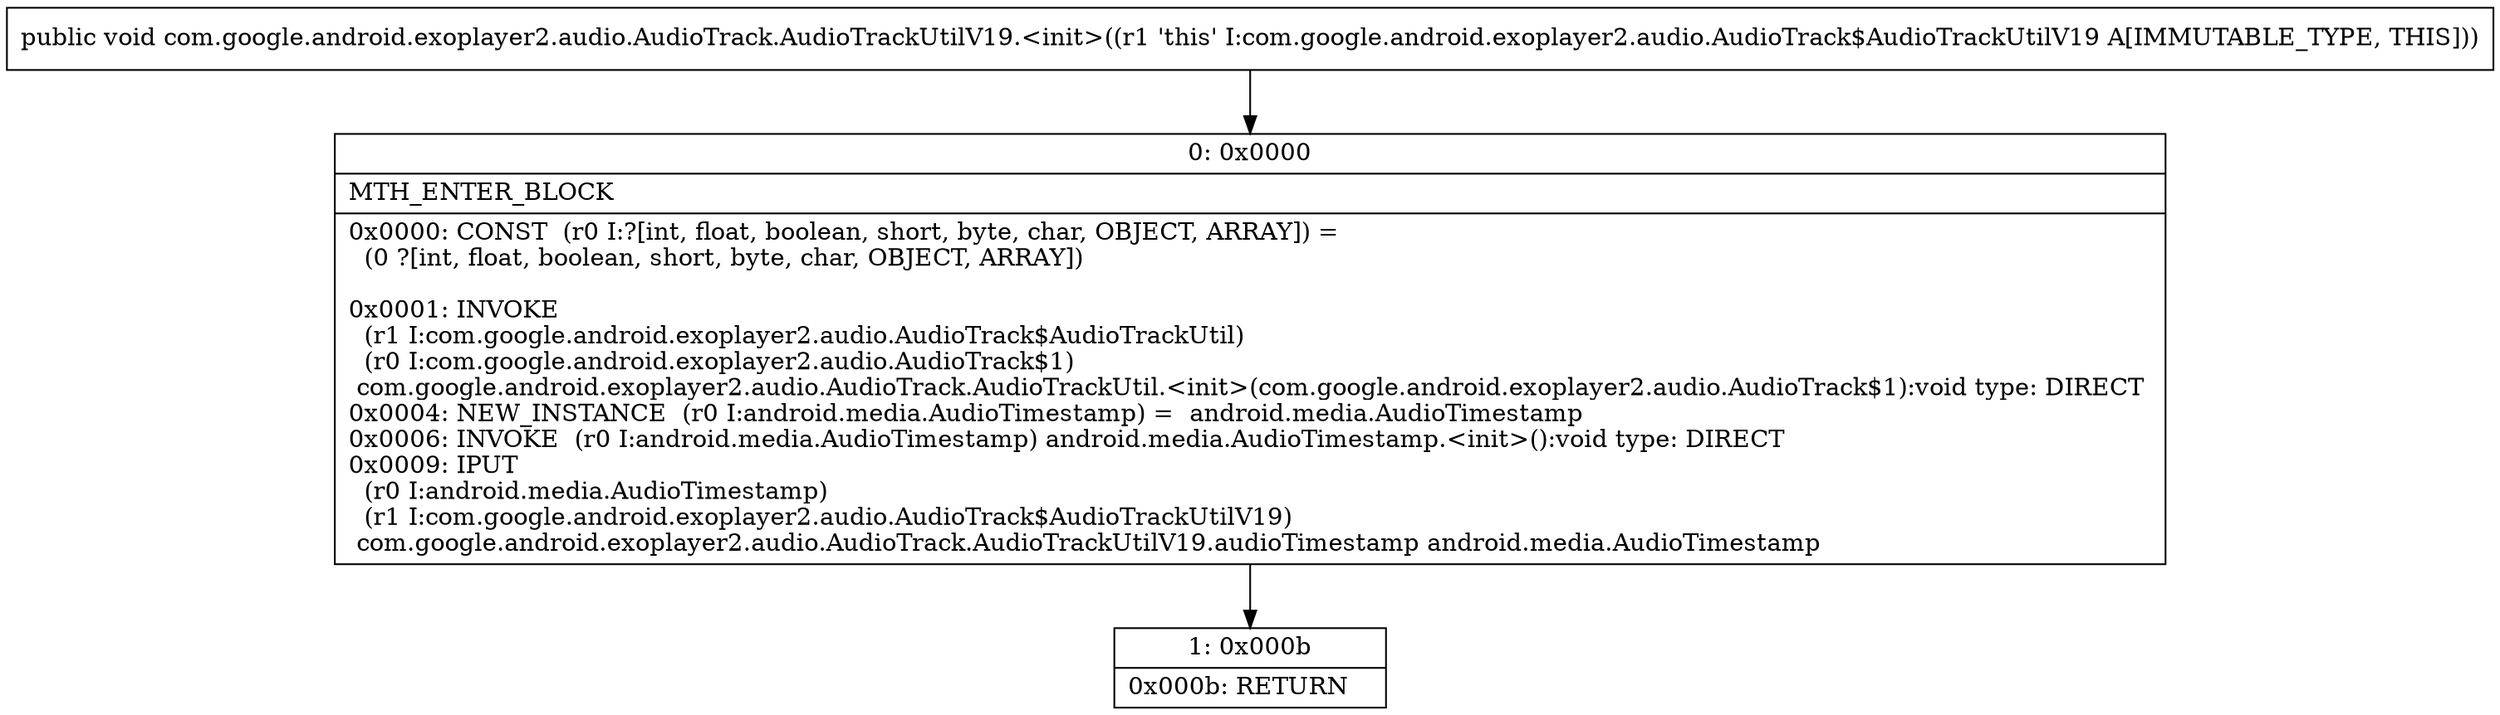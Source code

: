 digraph "CFG forcom.google.android.exoplayer2.audio.AudioTrack.AudioTrackUtilV19.\<init\>()V" {
Node_0 [shape=record,label="{0\:\ 0x0000|MTH_ENTER_BLOCK\l|0x0000: CONST  (r0 I:?[int, float, boolean, short, byte, char, OBJECT, ARRAY]) = \l  (0 ?[int, float, boolean, short, byte, char, OBJECT, ARRAY])\l \l0x0001: INVOKE  \l  (r1 I:com.google.android.exoplayer2.audio.AudioTrack$AudioTrackUtil)\l  (r0 I:com.google.android.exoplayer2.audio.AudioTrack$1)\l com.google.android.exoplayer2.audio.AudioTrack.AudioTrackUtil.\<init\>(com.google.android.exoplayer2.audio.AudioTrack$1):void type: DIRECT \l0x0004: NEW_INSTANCE  (r0 I:android.media.AudioTimestamp) =  android.media.AudioTimestamp \l0x0006: INVOKE  (r0 I:android.media.AudioTimestamp) android.media.AudioTimestamp.\<init\>():void type: DIRECT \l0x0009: IPUT  \l  (r0 I:android.media.AudioTimestamp)\l  (r1 I:com.google.android.exoplayer2.audio.AudioTrack$AudioTrackUtilV19)\l com.google.android.exoplayer2.audio.AudioTrack.AudioTrackUtilV19.audioTimestamp android.media.AudioTimestamp \l}"];
Node_1 [shape=record,label="{1\:\ 0x000b|0x000b: RETURN   \l}"];
MethodNode[shape=record,label="{public void com.google.android.exoplayer2.audio.AudioTrack.AudioTrackUtilV19.\<init\>((r1 'this' I:com.google.android.exoplayer2.audio.AudioTrack$AudioTrackUtilV19 A[IMMUTABLE_TYPE, THIS])) }"];
MethodNode -> Node_0;
Node_0 -> Node_1;
}

